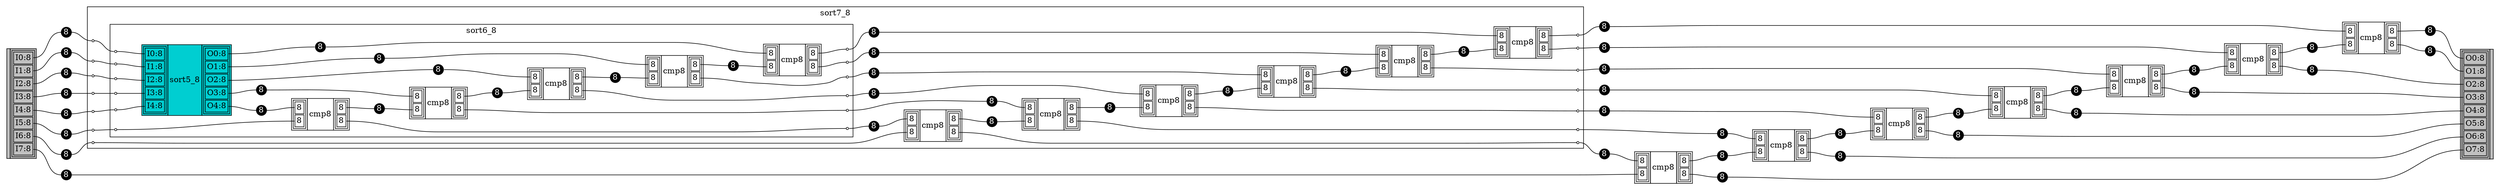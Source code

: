 graph "sort8_8" {
    graph[rankdir="LR", bgcolor="white"]
    node[shape="circle", style="filled", fillcolor="black", height="0.25", fixedsize="true", fontcolor="white"]
    v981[label="8", xlabel=""]
    v983[label="8", xlabel=""]
    v985[label="8", xlabel=""]
    v987[label="8", xlabel=""]
    v989[label="8", xlabel=""]
    v991[label="8", xlabel=""]
    v993[label="8", xlabel=""]
    v995[label="8", xlabel=""]
    v997[label="8", xlabel=""]
    v999[label="8", xlabel=""]
    v1001[label="8", xlabel=""]
    v1003[label="8", xlabel=""]
    v1005[label="8", xlabel=""]
    v1007[label="8", xlabel=""]
    v1009[label="8", xlabel=""]
    v1011[label="8", xlabel=""]
    v1013[label="8", xlabel=""]
    v1015[label="8", xlabel=""]
    v1017[label="8", xlabel=""]
    v1019[label="8", xlabel=""]
    v1021[label="8", xlabel=""]
    v1023[label="8", xlabel=""]
    v1025[label="8", xlabel=""]
    v1027[label="8", xlabel=""]
    v1029[label="8", xlabel=""]
    v1031[label="8", xlabel=""]
    v1033[label="8", xlabel=""]
    v1035[label="8", xlabel=""]
    v1037[label="8", xlabel=""]
    node[shape="plaintext", fillcolor="white", fixedsize="false", fontcolor="black"]
    subgraph cluster_sort7_8_900 {
        label="sort7_8"
        node[shape="circle", style="filled", height="0.05", fixedsize="true", label=""]
        {
            graph[rank="min"]
            v834
            v836
            v838
            v840
            v842
            v844
            v858
        }
        {
            graph[rank="max"]
            v880
            v882
            v878
            v874
            v870
            v866
            v862
        }
        node[shape="circle", style="filled", fillcolor="black", height="0.25", fixedsize="true", fontcolor="white"]
        v846[label="8", xlabel=""]
        v848[label="8", xlabel=""]
        v850[label="8", xlabel=""]
        v852[label="8", xlabel=""]
        v854[label="8", xlabel=""]
        v856[label="8", xlabel=""]
        v860[label="8", xlabel=""]
        v864[label="8", xlabel=""]
        v868[label="8", xlabel=""]
        v872[label="8", xlabel=""]
        v876[label="8", xlabel=""]
        node[shape="plaintext", fillcolor="white", fixedsize="false", fontcolor="black"]
        subgraph cluster_sort6_8_698 {
            label="sort6_8"
            node[shape="circle", style="filled", height="0.05", fixedsize="true", label=""]
            {
                graph[rank="min"]
                v642
                v644
                v646
                v648
                v650
                v662
            }
            {
                graph[rank="max"]
                v680
                v682
                v678
                v674
                v670
                v666
            }
            node[shape="circle", style="filled", fillcolor="black", height="0.25", fixedsize="true", fontcolor="white"]
            v652[label="8", xlabel=""]
            v654[label="8", xlabel=""]
            v656[label="8", xlabel=""]
            v658[label="8", xlabel=""]
            v660[label="8", xlabel=""]
            v664[label="8", xlabel=""]
            v668[label="8", xlabel=""]
            v672[label="8", xlabel=""]
            v676[label="8", xlabel=""]
            node[shape="plaintext", fillcolor="white", fixedsize="false", fontcolor="black"]
            e684 [label=<
            <table bgcolor="darkturquoise" border="0" cellborder="1" cellspacing="0">
                <tr>
                    <td>
                        <table>
                            <tr><td height="5" width="5" port="w0">I0:8</td></tr>
                            <tr><td height="5" width="5" port="w1">I1:8</td></tr>
                            <tr><td height="5" width="5" port="w2">I2:8</td></tr>
                            <tr><td height="5" width="5" port="w3">I3:8</td></tr>
                            <tr><td height="5" width="5" port="w4">I4:8</td></tr>
                        </table>
                    </td>
                    <td>sort5_8</td>
                    <td>
                        <table>
                            <tr><td height="5" width="5" port="e0">O0:8</td></tr>
                            <tr><td height="5" width="5" port="e1">O1:8</td></tr>
                            <tr><td height="5" width="5" port="e2">O2:8</td></tr>
                            <tr><td height="5" width="5" port="e3">O3:8</td></tr>
                            <tr><td height="5" width="5" port="e4">O4:8</td></tr>
                        </table>
                    </td>
                </tr>
            </table>
            >];
            e686 [label=<
            <table bgcolor="white" border="0" cellborder="1" cellspacing="0">
                <tr>
                    <td>
                        <table>
                            <tr><td height="5" width="5" port="w0">8</td></tr>
                            <tr><td height="5" width="5" port="w1">8</td></tr>
                        </table>
                    </td>
                    <td>cmp8</td>
                    <td>
                        <table>
                            <tr><td height="5" width="5" port="e0">8</td></tr>
                            <tr><td height="5" width="5" port="e1">8</td></tr>
                        </table>
                    </td>
                </tr>
            </table>
            >];
            e688 [label=<
            <table bgcolor="white" border="0" cellborder="1" cellspacing="0">
                <tr>
                    <td>
                        <table>
                            <tr><td height="5" width="5" port="w0">8</td></tr>
                            <tr><td height="5" width="5" port="w1">8</td></tr>
                        </table>
                    </td>
                    <td>cmp8</td>
                    <td>
                        <table>
                            <tr><td height="5" width="5" port="e0">8</td></tr>
                            <tr><td height="5" width="5" port="e1">8</td></tr>
                        </table>
                    </td>
                </tr>
            </table>
            >];
            e690 [label=<
            <table bgcolor="white" border="0" cellborder="1" cellspacing="0">
                <tr>
                    <td>
                        <table>
                            <tr><td height="5" width="5" port="w0">8</td></tr>
                            <tr><td height="5" width="5" port="w1">8</td></tr>
                        </table>
                    </td>
                    <td>cmp8</td>
                    <td>
                        <table>
                            <tr><td height="5" width="5" port="e0">8</td></tr>
                            <tr><td height="5" width="5" port="e1">8</td></tr>
                        </table>
                    </td>
                </tr>
            </table>
            >];
            e692 [label=<
            <table bgcolor="white" border="0" cellborder="1" cellspacing="0">
                <tr>
                    <td>
                        <table>
                            <tr><td height="5" width="5" port="w0">8</td></tr>
                            <tr><td height="5" width="5" port="w1">8</td></tr>
                        </table>
                    </td>
                    <td>cmp8</td>
                    <td>
                        <table>
                            <tr><td height="5" width="5" port="e0">8</td></tr>
                            <tr><td height="5" width="5" port="e1">8</td></tr>
                        </table>
                    </td>
                </tr>
            </table>
            >];
            e694 [label=<
            <table bgcolor="white" border="0" cellborder="1" cellspacing="0">
                <tr>
                    <td>
                        <table>
                            <tr><td height="5" width="5" port="w0">8</td></tr>
                            <tr><td height="5" width="5" port="w1">8</td></tr>
                        </table>
                    </td>
                    <td>cmp8</td>
                    <td>
                        <table>
                            <tr><td height="5" width="5" port="e0">8</td></tr>
                            <tr><td height="5" width="5" port="e1">8</td></tr>
                        </table>
                    </td>
                </tr>
            </table>
            >];
        }
        e886 [label=<
        <table bgcolor="white" border="0" cellborder="1" cellspacing="0">
            <tr>
                <td>
                    <table>
                        <tr><td height="5" width="5" port="w0">8</td></tr>
                        <tr><td height="5" width="5" port="w1">8</td></tr>
                    </table>
                </td>
                <td>cmp8</td>
                <td>
                    <table>
                        <tr><td height="5" width="5" port="e0">8</td></tr>
                        <tr><td height="5" width="5" port="e1">8</td></tr>
                    </table>
                </td>
            </tr>
        </table>
        >];
        e888 [label=<
        <table bgcolor="white" border="0" cellborder="1" cellspacing="0">
            <tr>
                <td>
                    <table>
                        <tr><td height="5" width="5" port="w0">8</td></tr>
                        <tr><td height="5" width="5" port="w1">8</td></tr>
                    </table>
                </td>
                <td>cmp8</td>
                <td>
                    <table>
                        <tr><td height="5" width="5" port="e0">8</td></tr>
                        <tr><td height="5" width="5" port="e1">8</td></tr>
                    </table>
                </td>
            </tr>
        </table>
        >];
        e890 [label=<
        <table bgcolor="white" border="0" cellborder="1" cellspacing="0">
            <tr>
                <td>
                    <table>
                        <tr><td height="5" width="5" port="w0">8</td></tr>
                        <tr><td height="5" width="5" port="w1">8</td></tr>
                    </table>
                </td>
                <td>cmp8</td>
                <td>
                    <table>
                        <tr><td height="5" width="5" port="e0">8</td></tr>
                        <tr><td height="5" width="5" port="e1">8</td></tr>
                    </table>
                </td>
            </tr>
        </table>
        >];
        e892 [label=<
        <table bgcolor="white" border="0" cellborder="1" cellspacing="0">
            <tr>
                <td>
                    <table>
                        <tr><td height="5" width="5" port="w0">8</td></tr>
                        <tr><td height="5" width="5" port="w1">8</td></tr>
                    </table>
                </td>
                <td>cmp8</td>
                <td>
                    <table>
                        <tr><td height="5" width="5" port="e0">8</td></tr>
                        <tr><td height="5" width="5" port="e1">8</td></tr>
                    </table>
                </td>
            </tr>
        </table>
        >];
        e894 [label=<
        <table bgcolor="white" border="0" cellborder="1" cellspacing="0">
            <tr>
                <td>
                    <table>
                        <tr><td height="5" width="5" port="w0">8</td></tr>
                        <tr><td height="5" width="5" port="w1">8</td></tr>
                    </table>
                </td>
                <td>cmp8</td>
                <td>
                    <table>
                        <tr><td height="5" width="5" port="e0">8</td></tr>
                        <tr><td height="5" width="5" port="e1">8</td></tr>
                    </table>
                </td>
            </tr>
        </table>
        >];
        e896 [label=<
        <table bgcolor="white" border="0" cellborder="1" cellspacing="0">
            <tr>
                <td>
                    <table>
                        <tr><td height="5" width="5" port="w0">8</td></tr>
                        <tr><td height="5" width="5" port="w1">8</td></tr>
                    </table>
                </td>
                <td>cmp8</td>
                <td>
                    <table>
                        <tr><td height="5" width="5" port="e0">8</td></tr>
                        <tr><td height="5" width="5" port="e1">8</td></tr>
                    </table>
                </td>
            </tr>
        </table>
        >];
    }
    e1041 [label=<
    <table bgcolor="white" border="0" cellborder="1" cellspacing="0">
        <tr>
            <td>
                <table>
                    <tr><td height="5" width="5" port="w0">8</td></tr>
                    <tr><td height="5" width="5" port="w1">8</td></tr>
                </table>
            </td>
            <td>cmp8</td>
            <td>
                <table>
                    <tr><td height="5" width="5" port="e0">8</td></tr>
                    <tr><td height="5" width="5" port="e1">8</td></tr>
                </table>
            </td>
        </tr>
    </table>
    >];
    e1043 [label=<
    <table bgcolor="white" border="0" cellborder="1" cellspacing="0">
        <tr>
            <td>
                <table>
                    <tr><td height="5" width="5" port="w0">8</td></tr>
                    <tr><td height="5" width="5" port="w1">8</td></tr>
                </table>
            </td>
            <td>cmp8</td>
            <td>
                <table>
                    <tr><td height="5" width="5" port="e0">8</td></tr>
                    <tr><td height="5" width="5" port="e1">8</td></tr>
                </table>
            </td>
        </tr>
    </table>
    >];
    e1045 [label=<
    <table bgcolor="white" border="0" cellborder="1" cellspacing="0">
        <tr>
            <td>
                <table>
                    <tr><td height="5" width="5" port="w0">8</td></tr>
                    <tr><td height="5" width="5" port="w1">8</td></tr>
                </table>
            </td>
            <td>cmp8</td>
            <td>
                <table>
                    <tr><td height="5" width="5" port="e0">8</td></tr>
                    <tr><td height="5" width="5" port="e1">8</td></tr>
                </table>
            </td>
        </tr>
    </table>
    >];
    e1047 [label=<
    <table bgcolor="white" border="0" cellborder="1" cellspacing="0">
        <tr>
            <td>
                <table>
                    <tr><td height="5" width="5" port="w0">8</td></tr>
                    <tr><td height="5" width="5" port="w1">8</td></tr>
                </table>
            </td>
            <td>cmp8</td>
            <td>
                <table>
                    <tr><td height="5" width="5" port="e0">8</td></tr>
                    <tr><td height="5" width="5" port="e1">8</td></tr>
                </table>
            </td>
        </tr>
    </table>
    >];
    e1049 [label=<
    <table bgcolor="white" border="0" cellborder="1" cellspacing="0">
        <tr>
            <td>
                <table>
                    <tr><td height="5" width="5" port="w0">8</td></tr>
                    <tr><td height="5" width="5" port="w1">8</td></tr>
                </table>
            </td>
            <td>cmp8</td>
            <td>
                <table>
                    <tr><td height="5" width="5" port="e0">8</td></tr>
                    <tr><td height="5" width="5" port="e1">8</td></tr>
                </table>
            </td>
        </tr>
    </table>
    >];
    e1051 [label=<
    <table bgcolor="white" border="0" cellborder="1" cellspacing="0">
        <tr>
            <td>
                <table>
                    <tr><td height="5" width="5" port="w0">8</td></tr>
                    <tr><td height="5" width="5" port="w1">8</td></tr>
                </table>
            </td>
            <td>cmp8</td>
            <td>
                <table>
                    <tr><td height="5" width="5" port="e0">8</td></tr>
                    <tr><td height="5" width="5" port="e1">8</td></tr>
                </table>
            </td>
        </tr>
    </table>
    >];
    e1053 [label=<
    <table bgcolor="white" border="0" cellborder="1" cellspacing="0">
        <tr>
            <td>
                <table>
                    <tr><td height="5" width="5" port="w0">8</td></tr>
                    <tr><td height="5" width="5" port="w1">8</td></tr>
                </table>
            </td>
            <td>cmp8</td>
            <td>
                <table>
                    <tr><td height="5" width="5" port="e0">8</td></tr>
                    <tr><td height="5" width="5" port="e1">8</td></tr>
                </table>
            </td>
        </tr>
    </table>
    >];
    v981:e -- v834:w
    v983:e -- v836:w
    v985:e -- v838:w
    v987:e -- v840:w
    v989:e -- v842:w
    v991:e -- v844:w
    v993:e -- v858:w
    v880:e -- v995:w
    v882:e -- v997:w
    v878:e -- v999:w
    v874:e -- v1001:w
    v870:e -- v1003:w
    v866:e -- v1005:w
    v862:e -- v1007:w
    v834:e -- v642:w
    v836:e -- v644:w
    v838:e -- v646:w
    v840:e -- v648:w
    v842:e -- v650:w
    v844:e -- v662:w
    v680:e -- v846:w
    v682:e -- v848:w
    v678:e -- v850:w
    v674:e -- v852:w
    v670:e -- v854:w
    v666:e -- v856:w
    v642:e -- e684:w0:w
    v644:e -- e684:w1:w
    v646:e -- e684:w2:w
    v648:e -- e684:w3:w
    v650:e -- e684:w4:w
    e684:e0:e -- v652:w
    e684:e1:e -- v654:w
    e684:e2:e -- v656:w
    e684:e3:e -- v658:w
    e684:e4:e -- v660:w
    v660:e -- e686:w0:w
    v662:e -- e686:w1:w
    e686:e0:e -- v664:w
    e686:e1:e -- v666:w
    v658:e -- e688:w0:w
    v664:e -- e688:w1:w
    e688:e0:e -- v668:w
    e688:e1:e -- v670:w
    v656:e -- e690:w0:w
    v668:e -- e690:w1:w
    e690:e0:e -- v672:w
    e690:e1:e -- v674:w
    v654:e -- e692:w0:w
    v672:e -- e692:w1:w
    e692:e0:e -- v676:w
    e692:e1:e -- v678:w
    v652:e -- e694:w0:w
    v676:e -- e694:w1:w
    e694:e0:e -- v680:w
    e694:e1:e -- v682:w
    v856:e -- e886:w0:w
    v858:e -- e886:w1:w
    e886:e0:e -- v860:w
    e886:e1:e -- v862:w
    v854:e -- e888:w0:w
    v860:e -- e888:w1:w
    e888:e0:e -- v864:w
    e888:e1:e -- v866:w
    v852:e -- e890:w0:w
    v864:e -- e890:w1:w
    e890:e0:e -- v868:w
    e890:e1:e -- v870:w
    v850:e -- e892:w0:w
    v868:e -- e892:w1:w
    e892:e0:e -- v872:w
    e892:e1:e -- v874:w
    v848:e -- e894:w0:w
    v872:e -- e894:w1:w
    e894:e0:e -- v876:w
    e894:e1:e -- v878:w
    v846:e -- e896:w0:w
    v876:e -- e896:w1:w
    e896:e0:e -- v880:w
    e896:e1:e -- v882:w
    v1007:e -- e1041:w0:w
    v1009:e -- e1041:w1:w
    e1041:e0:e -- v1011:w
    e1041:e1:e -- v1013:w
    v1005:e -- e1043:w0:w
    v1011:e -- e1043:w1:w
    e1043:e0:e -- v1015:w
    e1043:e1:e -- v1017:w
    v1003:e -- e1045:w0:w
    v1015:e -- e1045:w1:w
    e1045:e0:e -- v1019:w
    e1045:e1:e -- v1021:w
    v1001:e -- e1047:w0:w
    v1019:e -- e1047:w1:w
    e1047:e0:e -- v1023:w
    e1047:e1:e -- v1025:w
    v999:e -- e1049:w0:w
    v1023:e -- e1049:w1:w
    e1049:e0:e -- v1027:w
    e1049:e1:e -- v1029:w
    v997:e -- e1051:w0:w
    v1027:e -- e1051:w1:w
    e1051:e0:e -- v1031:w
    e1051:e1:e -- v1033:w
    v995:e -- e1053:w0:w
    v1031:e -- e1053:w1:w
    e1053:e0:e -- v1035:w
    e1053:e1:e -- v1037:w
    {
        graph[rank="min"]
        input [label=<
        <table bgcolor="gray" border="0" cellborder="1" cellspacing="0">
            <tr>
                <td></td>
                <td>
                    <table>
                        <tr><td height="5" width="5" port="e0">I0:8</td></tr>
                        <tr><td height="5" width="5" port="e1">I1:8</td></tr>
                        <tr><td height="5" width="5" port="e2">I2:8</td></tr>
                        <tr><td height="5" width="5" port="e3">I3:8</td></tr>
                        <tr><td height="5" width="5" port="e4">I4:8</td></tr>
                        <tr><td height="5" width="5" port="e5">I5:8</td></tr>
                        <tr><td height="5" width="5" port="e6">I6:8</td></tr>
                        <tr><td height="5" width="5" port="e7">I7:8</td></tr>
                    </table>
                </td>
            </tr>
        </table>
        >];
    }
    input:e0:e -- v981:w
    input:e1:e -- v983:w
    input:e2:e -- v985:w
    input:e3:e -- v987:w
    input:e4:e -- v989:w
    input:e5:e -- v991:w
    input:e6:e -- v993:w
    input:e7:e -- v1009:w
    {
        graph[rank="max"]
        output [label=<
        <table bgcolor="gray" border="0" cellborder="1" cellspacing="0">
            <tr>
                <td>
                    <table>
                        <tr><td height="5" width="5" port="w0">O0:8</td></tr>
                        <tr><td height="5" width="5" port="w1">O1:8</td></tr>
                        <tr><td height="5" width="5" port="w2">O2:8</td></tr>
                        <tr><td height="5" width="5" port="w3">O3:8</td></tr>
                        <tr><td height="5" width="5" port="w4">O4:8</td></tr>
                        <tr><td height="5" width="5" port="w5">O5:8</td></tr>
                        <tr><td height="5" width="5" port="w6">O6:8</td></tr>
                        <tr><td height="5" width="5" port="w7">O7:8</td></tr>
                    </table>
                </td>
                <td></td>
            </tr>
        </table>
        >];
    }
    v1035:e -- output:w0:w
    v1037:e -- output:w1:w
    v1033:e -- output:w2:w
    v1029:e -- output:w3:w
    v1025:e -- output:w4:w
    v1021:e -- output:w5:w
    v1017:e -- output:w6:w
    v1013:e -- output:w7:w
}
